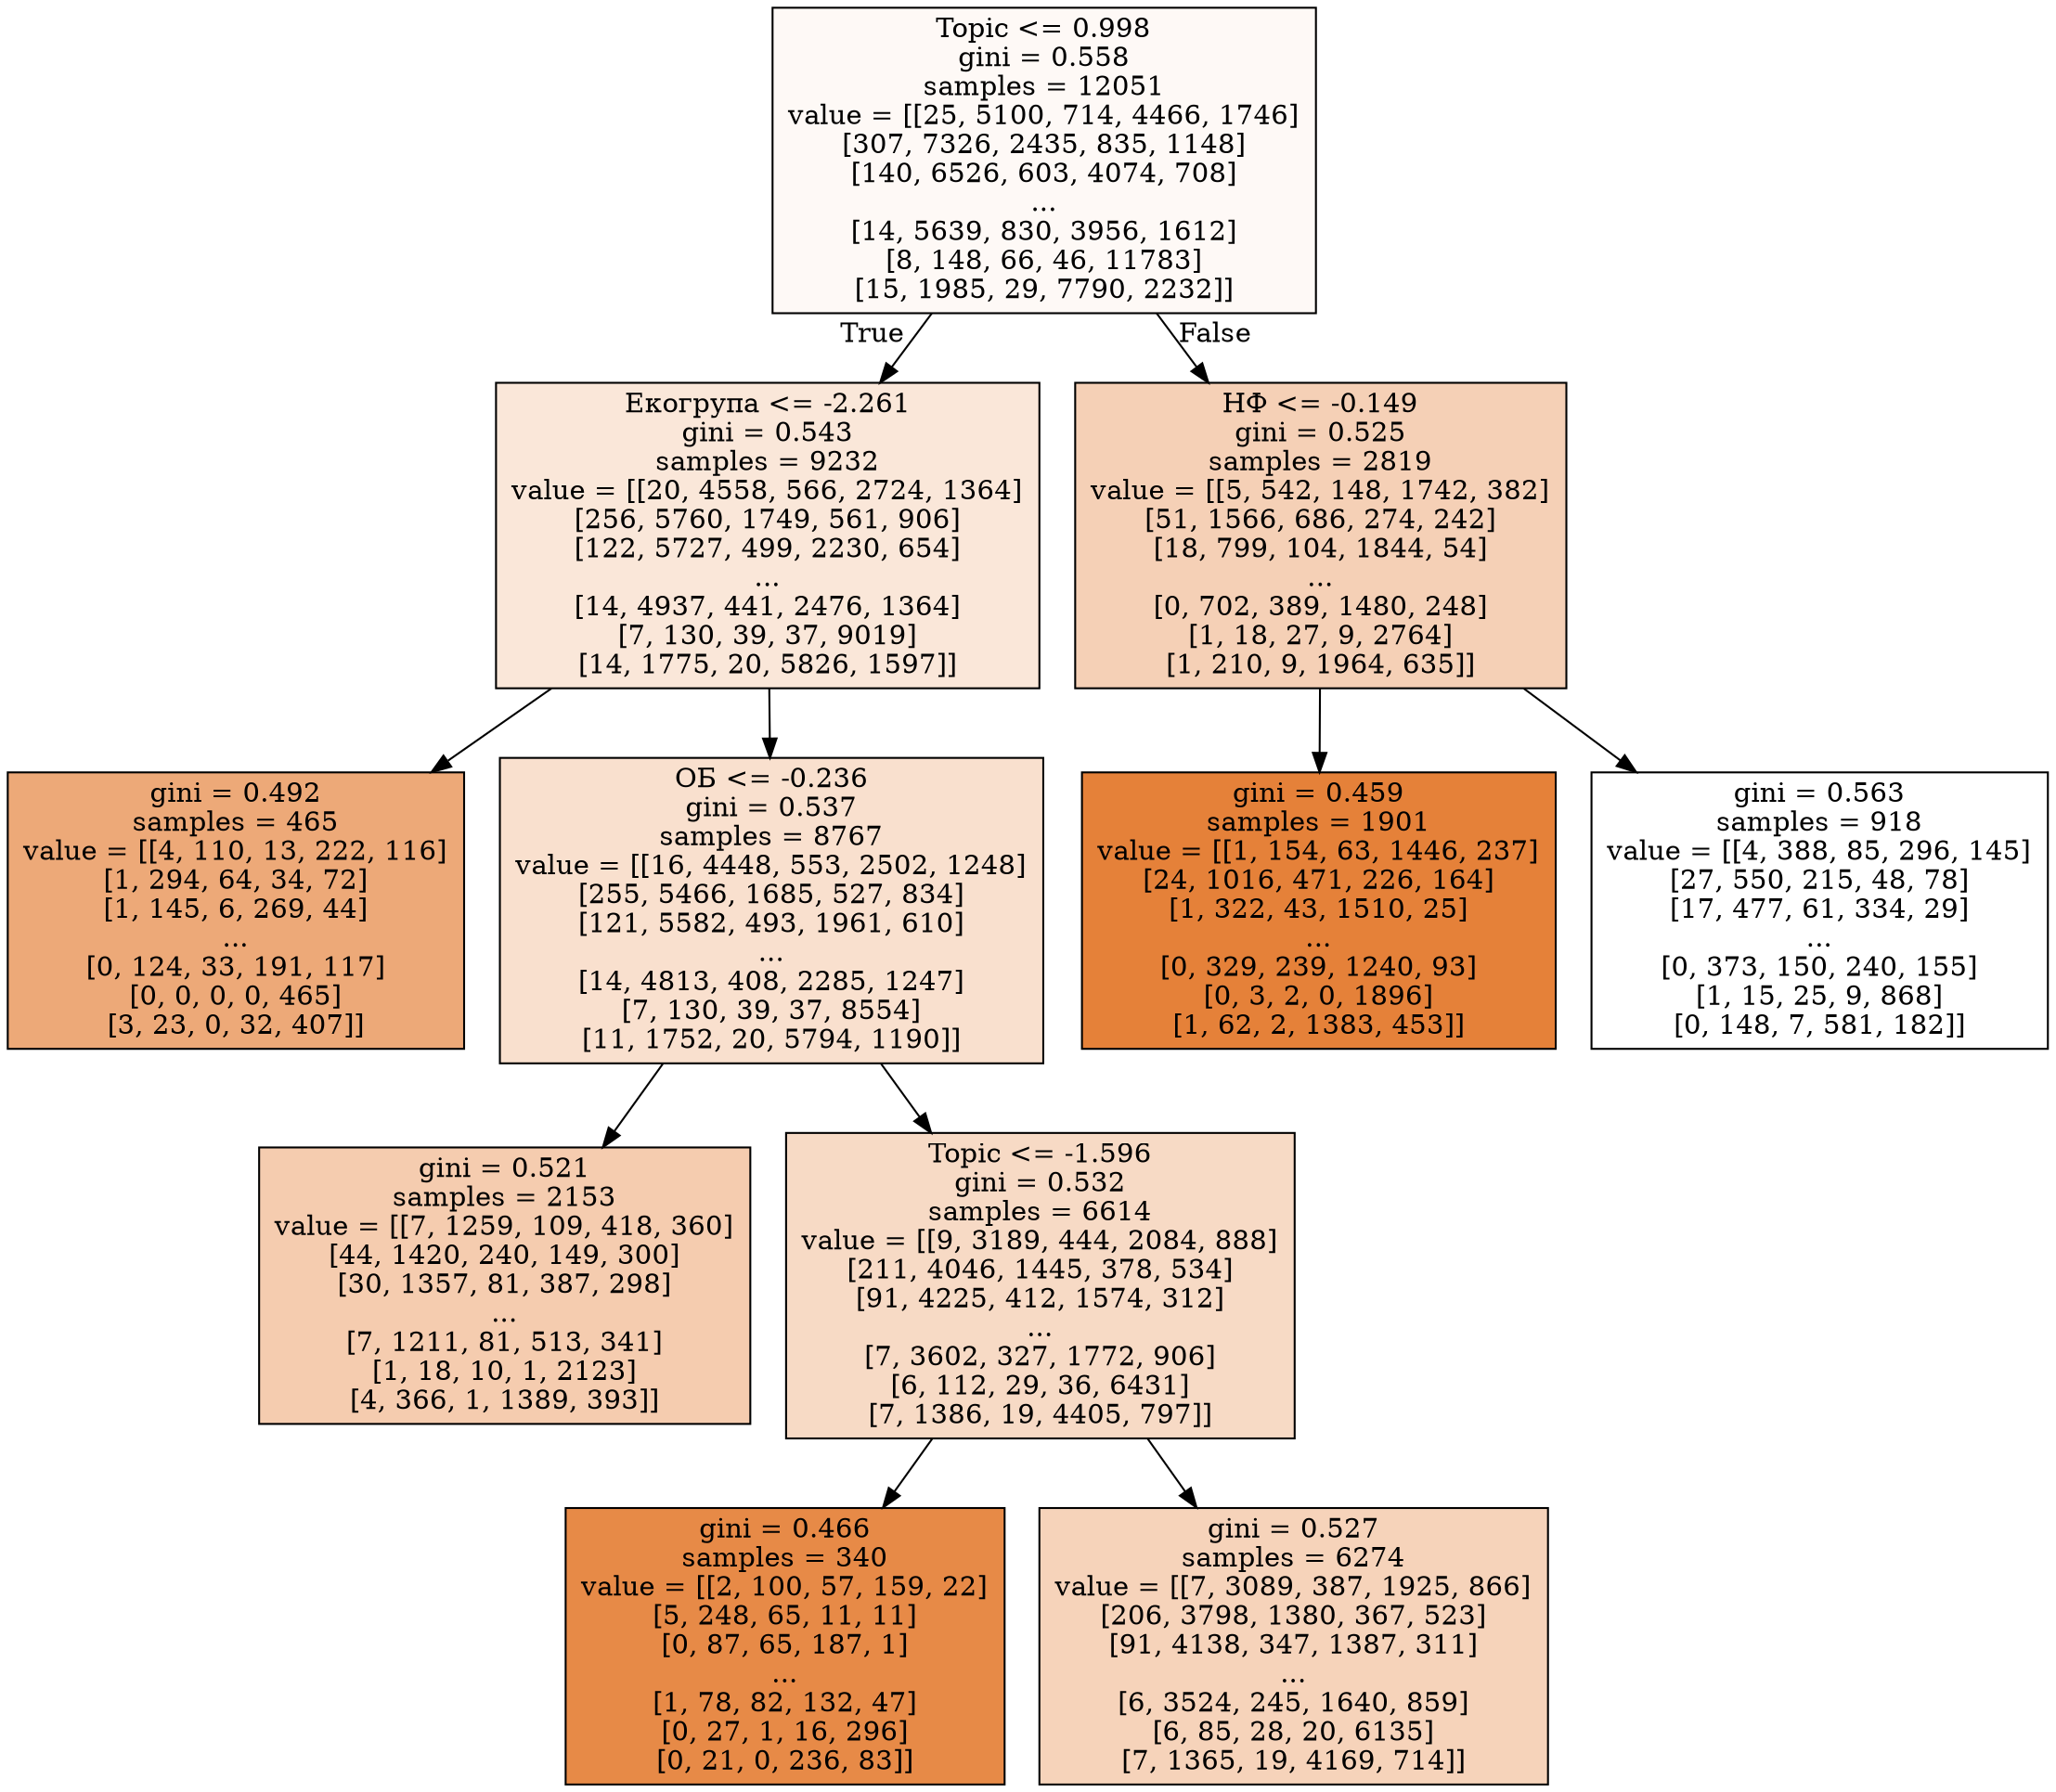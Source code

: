 digraph Tree {
node [shape=box, style="filled", color="black"] ;
0 [label="Topic <= 0.998\ngini = 0.558\nsamples = 12051\nvalue = [[25, 5100, 714, 4466, 1746]\n[307, 7326, 2435, 835, 1148]\n[140, 6526, 603, 4074, 708]\n...\n[14, 5639, 830, 3956, 1612]\n[8, 148, 66, 46, 11783]\n[15, 1985, 29, 7790, 2232]]", fillcolor="#fef9f6"] ;
1 [label="Екогрупа <= -2.261\ngini = 0.543\nsamples = 9232\nvalue = [[20, 4558, 566, 2724, 1364]\n[256, 5760, 1749, 561, 906]\n[122, 5727, 499, 2230, 654]\n...\n[14, 4937, 441, 2476, 1364]\n[7, 130, 39, 37, 9019]\n[14, 1775, 20, 5826, 1597]]", fillcolor="#fae7d9"] ;
0 -> 1 [labeldistance=2.5, labelangle=45, headlabel="True"] ;
5 [label="gini = 0.492\nsamples = 465\nvalue = [[4, 110, 13, 222, 116]\n[1, 294, 64, 34, 72]\n[1, 145, 6, 269, 44]\n...\n[0, 124, 33, 191, 117]\n[0, 0, 0, 0, 465]\n[3, 23, 0, 32, 407]]", fillcolor="#eda978"] ;
1 -> 5 ;
6 [label="ОБ <= -0.236\ngini = 0.537\nsamples = 8767\nvalue = [[16, 4448, 553, 2502, 1248]\n[255, 5466, 1685, 527, 834]\n[121, 5582, 493, 1961, 610]\n...\n[14, 4813, 408, 2285, 1247]\n[7, 130, 39, 37, 8554]\n[11, 1752, 20, 5794, 1190]]", fillcolor="#f9e0ce"] ;
1 -> 6 ;
7 [label="gini = 0.521\nsamples = 2153\nvalue = [[7, 1259, 109, 418, 360]\n[44, 1420, 240, 149, 300]\n[30, 1357, 81, 387, 298]\n...\n[7, 1211, 81, 513, 341]\n[1, 18, 10, 1, 2123]\n[4, 366, 1, 1389, 393]]", fillcolor="#f5ccaf"] ;
6 -> 7 ;
8 [label="Topic <= -1.596\ngini = 0.532\nsamples = 6614\nvalue = [[9, 3189, 444, 2084, 888]\n[211, 4046, 1445, 378, 534]\n[91, 4225, 412, 1574, 312]\n...\n[7, 3602, 327, 1772, 906]\n[6, 112, 29, 36, 6431]\n[7, 1386, 19, 4405, 797]]", fillcolor="#f7dac5"] ;
6 -> 8 ;
9 [label="gini = 0.466\nsamples = 340\nvalue = [[2, 100, 57, 159, 22]\n[5, 248, 65, 11, 11]\n[0, 87, 65, 187, 1]\n...\n[1, 78, 82, 132, 47]\n[0, 27, 1, 16, 296]\n[0, 21, 0, 236, 83]]", fillcolor="#e78a47"] ;
8 -> 9 ;
10 [label="gini = 0.527\nsamples = 6274\nvalue = [[7, 3089, 387, 1925, 866]\n[206, 3798, 1380, 367, 523]\n[91, 4138, 347, 1387, 311]\n...\n[6, 3524, 245, 1640, 859]\n[6, 85, 28, 20, 6135]\n[7, 1365, 19, 4169, 714]]", fillcolor="#f6d3ba"] ;
8 -> 10 ;
2 [label="НФ <= -0.149\ngini = 0.525\nsamples = 2819\nvalue = [[5, 542, 148, 1742, 382]\n[51, 1566, 686, 274, 242]\n[18, 799, 104, 1844, 54]\n...\n[0, 702, 389, 1480, 248]\n[1, 18, 27, 9, 2764]\n[1, 210, 9, 1964, 635]]", fillcolor="#f5d0b6"] ;
0 -> 2 [labeldistance=2.5, labelangle=-45, headlabel="False"] ;
3 [label="gini = 0.459\nsamples = 1901\nvalue = [[1, 154, 63, 1446, 237]\n[24, 1016, 471, 226, 164]\n[1, 322, 43, 1510, 25]\n...\n[0, 329, 239, 1240, 93]\n[0, 3, 2, 0, 1896]\n[1, 62, 2, 1383, 453]]", fillcolor="#e58139"] ;
2 -> 3 ;
4 [label="gini = 0.563\nsamples = 918\nvalue = [[4, 388, 85, 296, 145]\n[27, 550, 215, 48, 78]\n[17, 477, 61, 334, 29]\n...\n[0, 373, 150, 240, 155]\n[1, 15, 25, 9, 868]\n[0, 148, 7, 581, 182]]", fillcolor="#ffffff"] ;
2 -> 4 ;
}